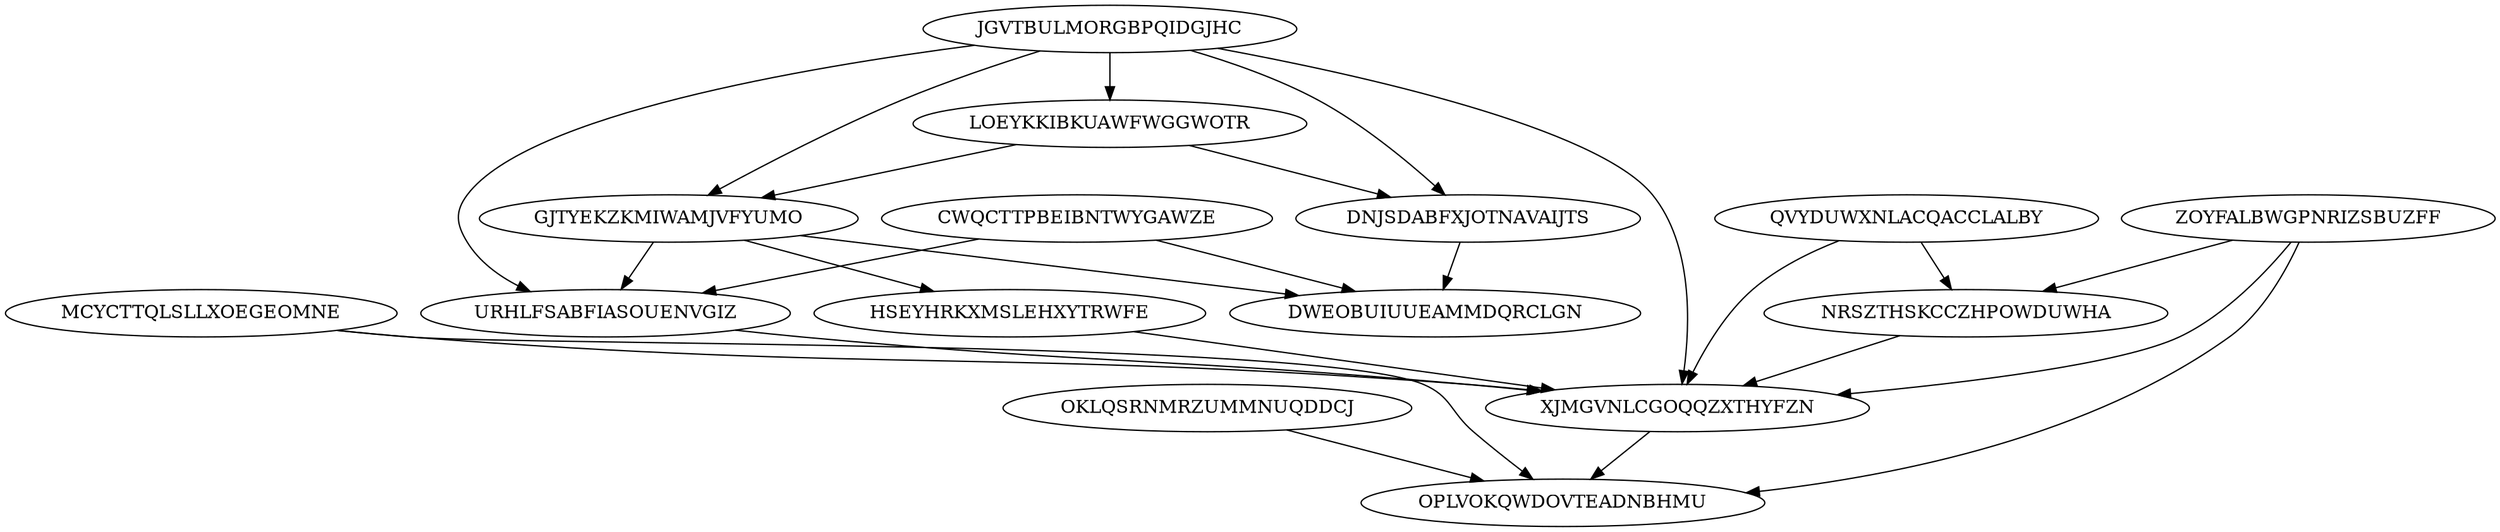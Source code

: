 digraph N15M25 {
	JGVTBULMORGBPQIDGJHC	[Weight=14];
	CWQCTTPBEIBNTWYGAWZE	[Weight=12];
	OKLQSRNMRZUMMNUQDDCJ	[Weight=16];
	QVYDUWXNLACQACCLALBY	[Weight=13];
	MCYCTTQLSLLXOEGEOMNE	[Weight=14];
	LOEYKKIBKUAWFWGGWOTR	[Weight=15];
	ZOYFALBWGPNRIZSBUZFF	[Weight=19];
	GJTYEKZKMIWAMJVFYUMO	[Weight=10];
	NRSZTHSKCCZHPOWDUWHA	[Weight=16];
	URHLFSABFIASOUENVGIZ	[Weight=10];
	HSEYHRKXMSLEHXYTRWFE	[Weight=19];
	DNJSDABFXJOTNAVAIJTS	[Weight=14];
	XJMGVNLCGOQQZXTHYFZN	[Weight=14];
	DWEOBUIUUEAMMDQRCLGN	[Weight=15];
	OPLVOKQWDOVTEADNBHMU	[Weight=20];
	LOEYKKIBKUAWFWGGWOTR -> DNJSDABFXJOTNAVAIJTS [Weight=14];
	NRSZTHSKCCZHPOWDUWHA -> XJMGVNLCGOQQZXTHYFZN [Weight=17];
	JGVTBULMORGBPQIDGJHC -> DNJSDABFXJOTNAVAIJTS [Weight=18];
	CWQCTTPBEIBNTWYGAWZE -> URHLFSABFIASOUENVGIZ [Weight=14];
	QVYDUWXNLACQACCLALBY -> NRSZTHSKCCZHPOWDUWHA [Weight=18];
	JGVTBULMORGBPQIDGJHC -> URHLFSABFIASOUENVGIZ [Weight=17];
	HSEYHRKXMSLEHXYTRWFE -> XJMGVNLCGOQQZXTHYFZN [Weight=13];
	OKLQSRNMRZUMMNUQDDCJ -> OPLVOKQWDOVTEADNBHMU [Weight=18];
	JGVTBULMORGBPQIDGJHC -> GJTYEKZKMIWAMJVFYUMO [Weight=13];
	LOEYKKIBKUAWFWGGWOTR -> GJTYEKZKMIWAMJVFYUMO [Weight=15];
	GJTYEKZKMIWAMJVFYUMO -> DWEOBUIUUEAMMDQRCLGN [Weight=17];
	JGVTBULMORGBPQIDGJHC -> LOEYKKIBKUAWFWGGWOTR [Weight=17];
	DNJSDABFXJOTNAVAIJTS -> DWEOBUIUUEAMMDQRCLGN [Weight=15];
	GJTYEKZKMIWAMJVFYUMO -> URHLFSABFIASOUENVGIZ [Weight=12];
	XJMGVNLCGOQQZXTHYFZN -> OPLVOKQWDOVTEADNBHMU [Weight=15];
	MCYCTTQLSLLXOEGEOMNE -> OPLVOKQWDOVTEADNBHMU [Weight=13];
	QVYDUWXNLACQACCLALBY -> XJMGVNLCGOQQZXTHYFZN [Weight=10];
	ZOYFALBWGPNRIZSBUZFF -> NRSZTHSKCCZHPOWDUWHA [Weight=14];
	GJTYEKZKMIWAMJVFYUMO -> HSEYHRKXMSLEHXYTRWFE [Weight=15];
	JGVTBULMORGBPQIDGJHC -> XJMGVNLCGOQQZXTHYFZN [Weight=16];
	MCYCTTQLSLLXOEGEOMNE -> XJMGVNLCGOQQZXTHYFZN [Weight=14];
	CWQCTTPBEIBNTWYGAWZE -> DWEOBUIUUEAMMDQRCLGN [Weight=20];
	ZOYFALBWGPNRIZSBUZFF -> OPLVOKQWDOVTEADNBHMU [Weight=11];
	URHLFSABFIASOUENVGIZ -> XJMGVNLCGOQQZXTHYFZN [Weight=11];
	ZOYFALBWGPNRIZSBUZFF -> XJMGVNLCGOQQZXTHYFZN [Weight=12];
}
